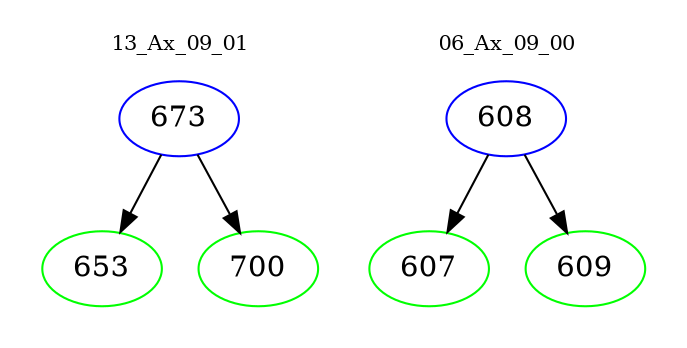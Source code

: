 digraph{
subgraph cluster_0 {
color = white
label = "13_Ax_09_01";
fontsize=10;
T0_673 [label="673", color="blue"]
T0_673 -> T0_653 [color="black"]
T0_653 [label="653", color="green"]
T0_673 -> T0_700 [color="black"]
T0_700 [label="700", color="green"]
}
subgraph cluster_1 {
color = white
label = "06_Ax_09_00";
fontsize=10;
T1_608 [label="608", color="blue"]
T1_608 -> T1_607 [color="black"]
T1_607 [label="607", color="green"]
T1_608 -> T1_609 [color="black"]
T1_609 [label="609", color="green"]
}
}
